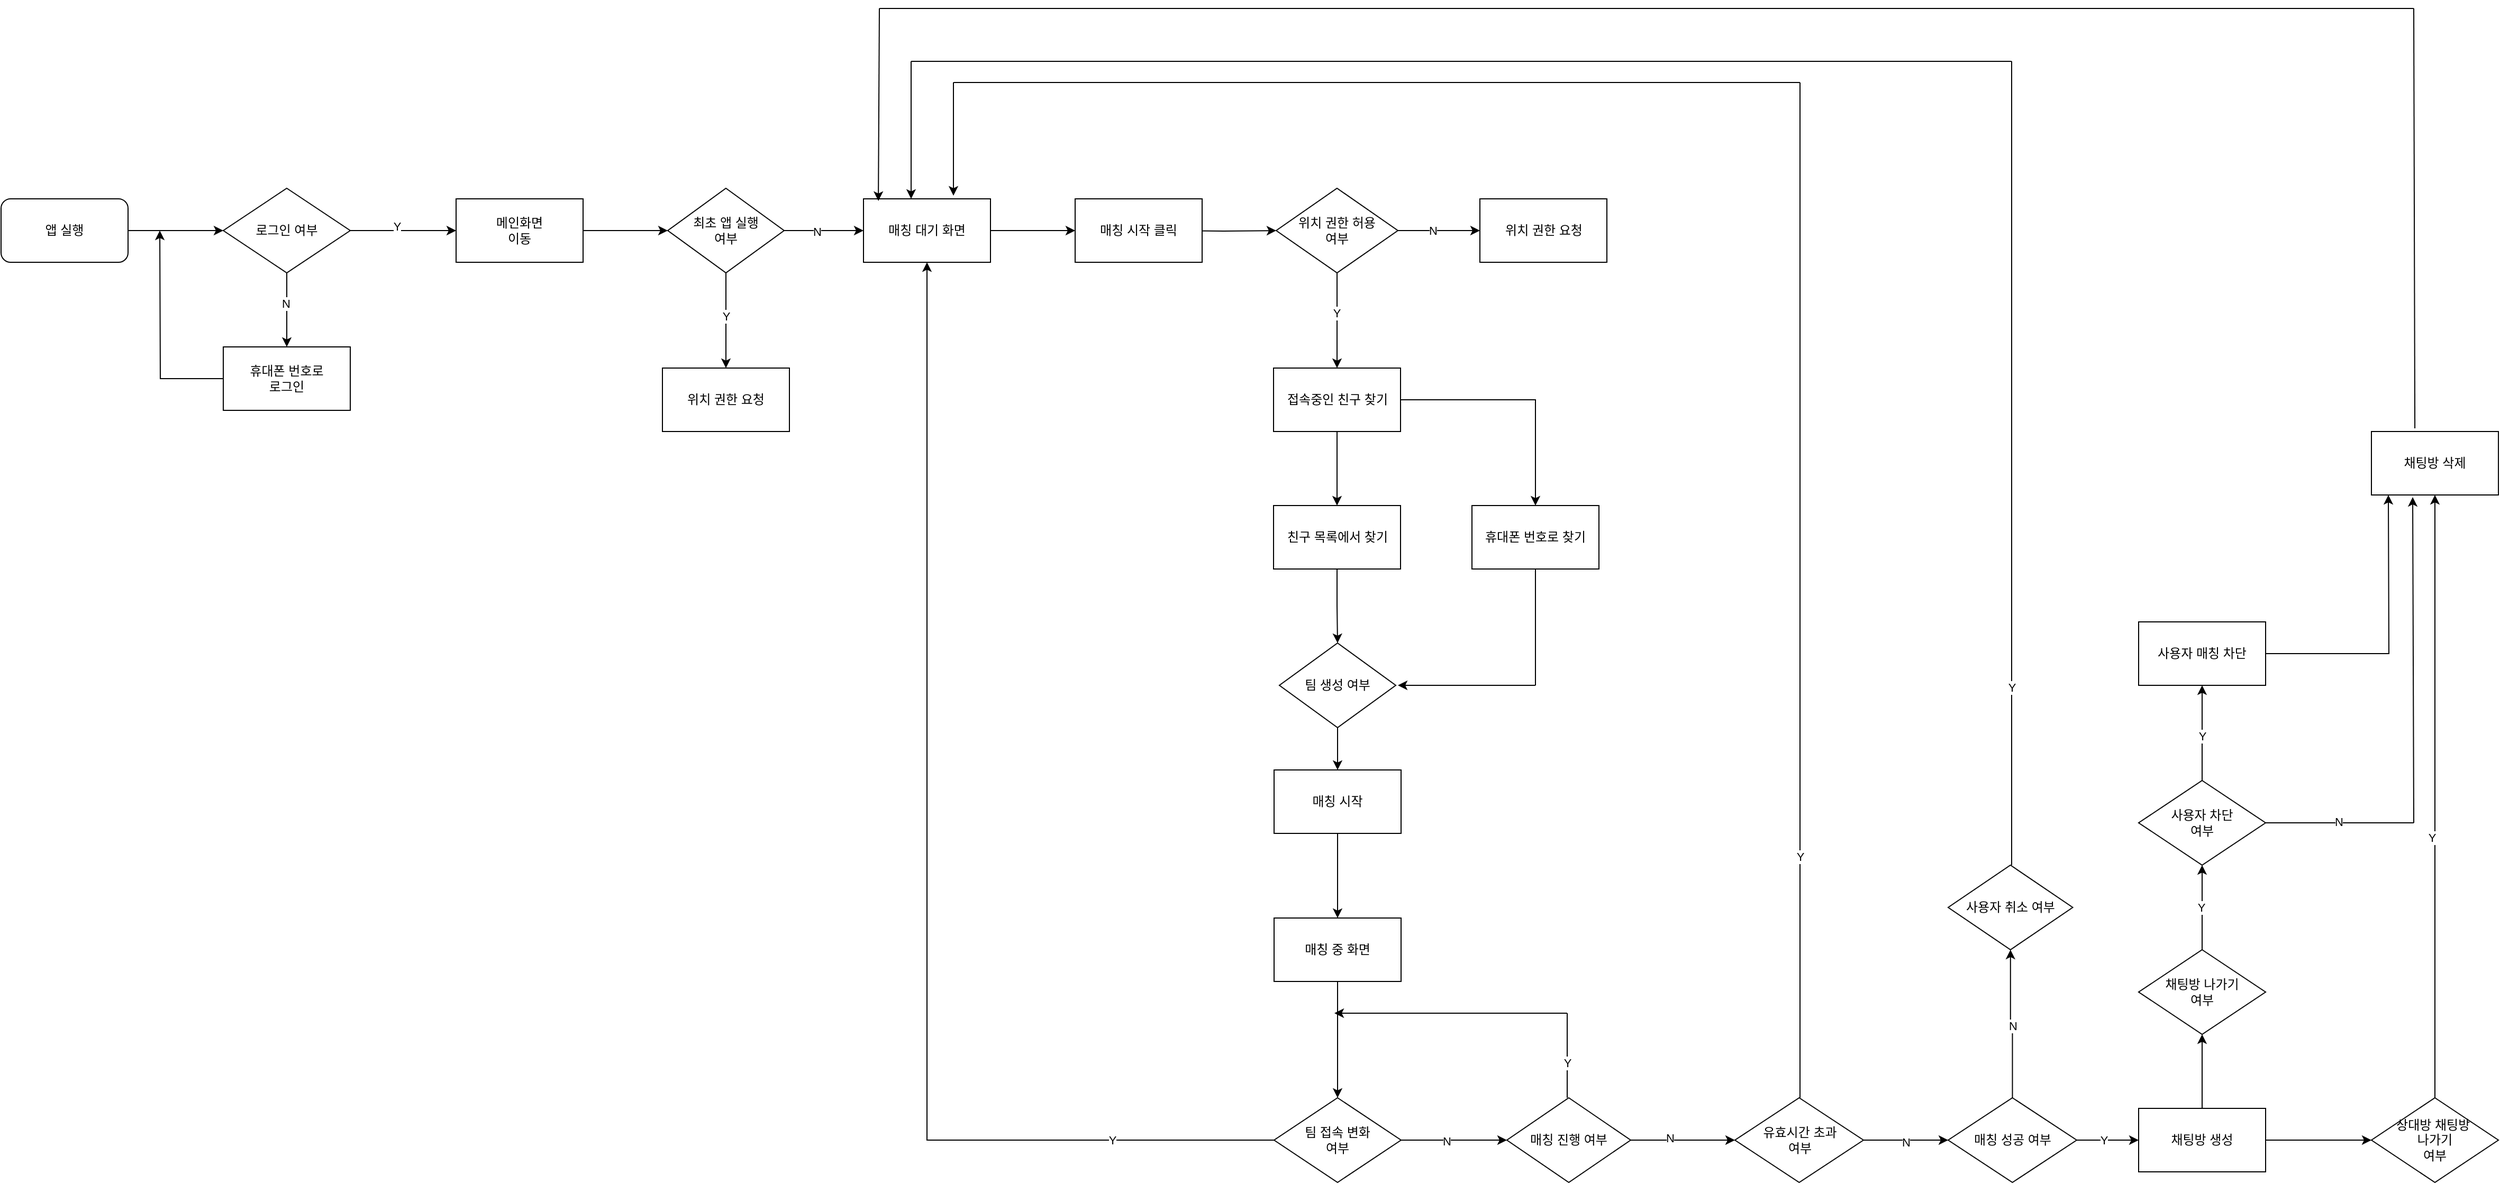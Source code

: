 <mxfile version="22.1.3" type="github">
  <diagram name="페이지-1" id="e5oMKRUOVlU3u5aCqrZI">
    <mxGraphModel dx="1194" dy="1875" grid="1" gridSize="10" guides="1" tooltips="1" connect="1" arrows="1" fold="1" page="1" pageScale="1" pageWidth="827" pageHeight="1169" math="0" shadow="0">
      <root>
        <mxCell id="0" />
        <mxCell id="1" parent="0" />
        <mxCell id="I8BUf6Ba05-fsz5HOskR-6" style="edgeStyle=orthogonalEdgeStyle;rounded=0;orthogonalLoop=1;jettySize=auto;html=1;entryX=0;entryY=0.5;entryDx=0;entryDy=0;" parent="1" source="I8BUf6Ba05-fsz5HOskR-1" target="I8BUf6Ba05-fsz5HOskR-2" edge="1">
          <mxGeometry relative="1" as="geometry" />
        </mxCell>
        <mxCell id="I8BUf6Ba05-fsz5HOskR-1" value="앱 실행" style="rounded=1;whiteSpace=wrap;html=1;" parent="1" vertex="1">
          <mxGeometry x="100" y="150" width="120" height="60" as="geometry" />
        </mxCell>
        <mxCell id="I8BUf6Ba05-fsz5HOskR-2" value="로그인 여부" style="rhombus;whiteSpace=wrap;html=1;" parent="1" vertex="1">
          <mxGeometry x="310" y="140" width="120" height="80" as="geometry" />
        </mxCell>
        <mxCell id="I8BUf6Ba05-fsz5HOskR-3" value="" style="endArrow=classic;html=1;rounded=0;" parent="1" edge="1">
          <mxGeometry width="50" height="50" relative="1" as="geometry">
            <mxPoint x="370" y="220" as="sourcePoint" />
            <mxPoint x="370" y="290" as="targetPoint" />
          </mxGeometry>
        </mxCell>
        <mxCell id="I8BUf6Ba05-fsz5HOskR-9" value="N" style="edgeLabel;html=1;align=center;verticalAlign=middle;resizable=0;points=[];" parent="I8BUf6Ba05-fsz5HOskR-3" vertex="1" connectable="0">
          <mxGeometry x="-0.171" y="-3" relative="1" as="geometry">
            <mxPoint x="2" as="offset" />
          </mxGeometry>
        </mxCell>
        <mxCell id="I8BUf6Ba05-fsz5HOskR-4" value="" style="endArrow=classic;html=1;rounded=0;" parent="1" edge="1">
          <mxGeometry width="50" height="50" relative="1" as="geometry">
            <mxPoint x="430" y="180" as="sourcePoint" />
            <mxPoint x="530" y="180" as="targetPoint" />
          </mxGeometry>
        </mxCell>
        <mxCell id="I8BUf6Ba05-fsz5HOskR-8" value="Y" style="edgeLabel;html=1;align=center;verticalAlign=middle;resizable=0;points=[];" parent="I8BUf6Ba05-fsz5HOskR-4" vertex="1" connectable="0">
          <mxGeometry x="-0.12" y="4" relative="1" as="geometry">
            <mxPoint as="offset" />
          </mxGeometry>
        </mxCell>
        <mxCell id="XiqiXXjmQKmeYjPqb1oR-11" style="edgeStyle=orthogonalEdgeStyle;rounded=0;orthogonalLoop=1;jettySize=auto;html=1;" parent="1" source="I8BUf6Ba05-fsz5HOskR-7" edge="1">
          <mxGeometry relative="1" as="geometry">
            <mxPoint x="250" y="180" as="targetPoint" />
          </mxGeometry>
        </mxCell>
        <mxCell id="I8BUf6Ba05-fsz5HOskR-7" value="휴대폰 번호로&lt;br&gt;로그인" style="rounded=0;whiteSpace=wrap;html=1;" parent="1" vertex="1">
          <mxGeometry x="310" y="290" width="120" height="60" as="geometry" />
        </mxCell>
        <mxCell id="XiqiXXjmQKmeYjPqb1oR-6" style="edgeStyle=orthogonalEdgeStyle;rounded=0;orthogonalLoop=1;jettySize=auto;html=1;entryX=0;entryY=0.5;entryDx=0;entryDy=0;" parent="1" source="I8BUf6Ba05-fsz5HOskR-10" edge="1">
          <mxGeometry relative="1" as="geometry">
            <mxPoint x="730" y="180" as="targetPoint" />
          </mxGeometry>
        </mxCell>
        <mxCell id="I8BUf6Ba05-fsz5HOskR-10" value="메인화면&lt;br&gt;이동" style="rounded=0;whiteSpace=wrap;html=1;" parent="1" vertex="1">
          <mxGeometry x="530" y="150" width="120" height="60" as="geometry" />
        </mxCell>
        <mxCell id="XiqiXXjmQKmeYjPqb1oR-18" value="" style="edgeStyle=orthogonalEdgeStyle;rounded=0;orthogonalLoop=1;jettySize=auto;html=1;" parent="1" source="XiqiXXjmQKmeYjPqb1oR-16" target="XiqiXXjmQKmeYjPqb1oR-17" edge="1">
          <mxGeometry relative="1" as="geometry" />
        </mxCell>
        <mxCell id="XiqiXXjmQKmeYjPqb1oR-19" value="Y" style="edgeLabel;html=1;align=center;verticalAlign=middle;resizable=0;points=[];" parent="XiqiXXjmQKmeYjPqb1oR-18" vertex="1" connectable="0">
          <mxGeometry x="-0.089" relative="1" as="geometry">
            <mxPoint as="offset" />
          </mxGeometry>
        </mxCell>
        <mxCell id="XiqiXXjmQKmeYjPqb1oR-21" value="" style="edgeStyle=orthogonalEdgeStyle;rounded=0;orthogonalLoop=1;jettySize=auto;html=1;" parent="1" source="XiqiXXjmQKmeYjPqb1oR-16" target="XiqiXXjmQKmeYjPqb1oR-20" edge="1">
          <mxGeometry relative="1" as="geometry" />
        </mxCell>
        <mxCell id="XiqiXXjmQKmeYjPqb1oR-22" value="N" style="edgeLabel;html=1;align=center;verticalAlign=middle;resizable=0;points=[];" parent="XiqiXXjmQKmeYjPqb1oR-21" vertex="1" connectable="0">
          <mxGeometry x="-0.173" y="-1" relative="1" as="geometry">
            <mxPoint as="offset" />
          </mxGeometry>
        </mxCell>
        <mxCell id="XiqiXXjmQKmeYjPqb1oR-16" value="최초 앱 실행&lt;br&gt;여부" style="rhombus;whiteSpace=wrap;html=1;" parent="1" vertex="1">
          <mxGeometry x="730" y="140" width="110" height="80" as="geometry" />
        </mxCell>
        <mxCell id="XiqiXXjmQKmeYjPqb1oR-17" value="위치 권한 요청" style="whiteSpace=wrap;html=1;" parent="1" vertex="1">
          <mxGeometry x="725" y="310" width="120" height="60" as="geometry" />
        </mxCell>
        <mxCell id="XiqiXXjmQKmeYjPqb1oR-24" value="" style="edgeStyle=orthogonalEdgeStyle;rounded=0;orthogonalLoop=1;jettySize=auto;html=1;" parent="1" target="XiqiXXjmQKmeYjPqb1oR-23" edge="1">
          <mxGeometry relative="1" as="geometry">
            <mxPoint x="1205" y="180" as="sourcePoint" />
          </mxGeometry>
        </mxCell>
        <mxCell id="XiqiXXjmQKmeYjPqb1oR-72" value="" style="edgeStyle=orthogonalEdgeStyle;rounded=0;orthogonalLoop=1;jettySize=auto;html=1;" parent="1" source="XiqiXXjmQKmeYjPqb1oR-20" target="XiqiXXjmQKmeYjPqb1oR-71" edge="1">
          <mxGeometry relative="1" as="geometry" />
        </mxCell>
        <mxCell id="XiqiXXjmQKmeYjPqb1oR-20" value="매칭 대기 화면" style="whiteSpace=wrap;html=1;" parent="1" vertex="1">
          <mxGeometry x="915" y="150" width="120" height="60" as="geometry" />
        </mxCell>
        <mxCell id="XiqiXXjmQKmeYjPqb1oR-26" value="" style="edgeStyle=orthogonalEdgeStyle;rounded=0;orthogonalLoop=1;jettySize=auto;html=1;" parent="1" source="XiqiXXjmQKmeYjPqb1oR-23" target="XiqiXXjmQKmeYjPqb1oR-25" edge="1">
          <mxGeometry relative="1" as="geometry" />
        </mxCell>
        <mxCell id="XiqiXXjmQKmeYjPqb1oR-30" value="N" style="edgeLabel;html=1;align=center;verticalAlign=middle;resizable=0;points=[];" parent="XiqiXXjmQKmeYjPqb1oR-26" vertex="1" connectable="0">
          <mxGeometry x="-0.148" relative="1" as="geometry">
            <mxPoint as="offset" />
          </mxGeometry>
        </mxCell>
        <mxCell id="XiqiXXjmQKmeYjPqb1oR-33" value="" style="edgeStyle=orthogonalEdgeStyle;rounded=0;orthogonalLoop=1;jettySize=auto;html=1;" parent="1" source="XiqiXXjmQKmeYjPqb1oR-23" target="XiqiXXjmQKmeYjPqb1oR-32" edge="1">
          <mxGeometry relative="1" as="geometry" />
        </mxCell>
        <mxCell id="XiqiXXjmQKmeYjPqb1oR-34" value="Y" style="edgeLabel;html=1;align=center;verticalAlign=middle;resizable=0;points=[];" parent="XiqiXXjmQKmeYjPqb1oR-33" vertex="1" connectable="0">
          <mxGeometry x="-0.156" y="-3" relative="1" as="geometry">
            <mxPoint x="2" as="offset" />
          </mxGeometry>
        </mxCell>
        <mxCell id="XiqiXXjmQKmeYjPqb1oR-23" value="위치 권한 허용&lt;br&gt;여부" style="rhombus;whiteSpace=wrap;html=1;" parent="1" vertex="1">
          <mxGeometry x="1305" y="140" width="115" height="80" as="geometry" />
        </mxCell>
        <mxCell id="XiqiXXjmQKmeYjPqb1oR-25" value="위치 권한 요청" style="whiteSpace=wrap;html=1;" parent="1" vertex="1">
          <mxGeometry x="1497.5" y="150" width="120" height="60" as="geometry" />
        </mxCell>
        <mxCell id="XiqiXXjmQKmeYjPqb1oR-42" style="edgeStyle=orthogonalEdgeStyle;rounded=0;orthogonalLoop=1;jettySize=auto;html=1;entryX=0.5;entryY=0;entryDx=0;entryDy=0;" parent="1" source="XiqiXXjmQKmeYjPqb1oR-32" target="XiqiXXjmQKmeYjPqb1oR-38" edge="1">
          <mxGeometry relative="1" as="geometry" />
        </mxCell>
        <mxCell id="XiqiXXjmQKmeYjPqb1oR-43" style="edgeStyle=orthogonalEdgeStyle;rounded=0;orthogonalLoop=1;jettySize=auto;html=1;entryX=0.5;entryY=0;entryDx=0;entryDy=0;" parent="1" source="XiqiXXjmQKmeYjPqb1oR-32" target="XiqiXXjmQKmeYjPqb1oR-40" edge="1">
          <mxGeometry relative="1" as="geometry" />
        </mxCell>
        <mxCell id="XiqiXXjmQKmeYjPqb1oR-32" value="접속중인 친구 찾기" style="whiteSpace=wrap;html=1;" parent="1" vertex="1">
          <mxGeometry x="1302.5" y="310" width="120" height="60" as="geometry" />
        </mxCell>
        <mxCell id="XiqiXXjmQKmeYjPqb1oR-51" style="edgeStyle=orthogonalEdgeStyle;rounded=0;orthogonalLoop=1;jettySize=auto;html=1;entryX=0.5;entryY=0;entryDx=0;entryDy=0;" parent="1" source="XiqiXXjmQKmeYjPqb1oR-38" target="XiqiXXjmQKmeYjPqb1oR-44" edge="1">
          <mxGeometry relative="1" as="geometry" />
        </mxCell>
        <mxCell id="XiqiXXjmQKmeYjPqb1oR-38" value="친구 목록에서 찾기" style="rounded=0;whiteSpace=wrap;html=1;" parent="1" vertex="1">
          <mxGeometry x="1302.5" y="440" width="120" height="60" as="geometry" />
        </mxCell>
        <mxCell id="XiqiXXjmQKmeYjPqb1oR-40" value="휴대폰 번호로 찾기" style="rounded=0;whiteSpace=wrap;html=1;" parent="1" vertex="1">
          <mxGeometry x="1490" y="440" width="120" height="60" as="geometry" />
        </mxCell>
        <mxCell id="XiqiXXjmQKmeYjPqb1oR-60" style="edgeStyle=orthogonalEdgeStyle;rounded=0;orthogonalLoop=1;jettySize=auto;html=1;entryX=0.5;entryY=0;entryDx=0;entryDy=0;" parent="1" source="XiqiXXjmQKmeYjPqb1oR-44" edge="1">
          <mxGeometry relative="1" as="geometry">
            <mxPoint x="1363" y="690" as="targetPoint" />
          </mxGeometry>
        </mxCell>
        <mxCell id="XiqiXXjmQKmeYjPqb1oR-44" value="팀 생성 여부" style="rhombus;whiteSpace=wrap;html=1;" parent="1" vertex="1">
          <mxGeometry x="1308" y="570" width="110" height="80" as="geometry" />
        </mxCell>
        <mxCell id="XiqiXXjmQKmeYjPqb1oR-53" value="" style="endArrow=none;html=1;rounded=0;" parent="1" edge="1">
          <mxGeometry width="50" height="50" relative="1" as="geometry">
            <mxPoint x="1550" y="610" as="sourcePoint" />
            <mxPoint x="1550" y="500" as="targetPoint" />
          </mxGeometry>
        </mxCell>
        <mxCell id="XiqiXXjmQKmeYjPqb1oR-54" value="" style="endArrow=classic;html=1;rounded=0;" parent="1" edge="1">
          <mxGeometry width="50" height="50" relative="1" as="geometry">
            <mxPoint x="1550" y="610" as="sourcePoint" />
            <mxPoint x="1420" y="610" as="targetPoint" />
          </mxGeometry>
        </mxCell>
        <mxCell id="XiqiXXjmQKmeYjPqb1oR-79" value="" style="edgeStyle=orthogonalEdgeStyle;rounded=0;orthogonalLoop=1;jettySize=auto;html=1;" parent="1" source="XiqiXXjmQKmeYjPqb1oR-56" target="XiqiXXjmQKmeYjPqb1oR-78" edge="1">
          <mxGeometry relative="1" as="geometry" />
        </mxCell>
        <mxCell id="XiqiXXjmQKmeYjPqb1oR-56" value="매칭 시작" style="whiteSpace=wrap;html=1;" parent="1" vertex="1">
          <mxGeometry x="1303" y="690" width="120" height="60" as="geometry" />
        </mxCell>
        <mxCell id="XiqiXXjmQKmeYjPqb1oR-74" style="edgeStyle=orthogonalEdgeStyle;rounded=0;orthogonalLoop=1;jettySize=auto;html=1;entryX=0.5;entryY=1;entryDx=0;entryDy=0;" parent="1" source="XiqiXXjmQKmeYjPqb1oR-65" target="XiqiXXjmQKmeYjPqb1oR-20" edge="1">
          <mxGeometry relative="1" as="geometry" />
        </mxCell>
        <mxCell id="XiqiXXjmQKmeYjPqb1oR-75" value="Y" style="edgeLabel;html=1;align=center;verticalAlign=middle;resizable=0;points=[];" parent="XiqiXXjmQKmeYjPqb1oR-74" vertex="1" connectable="0">
          <mxGeometry x="-0.736" y="2" relative="1" as="geometry">
            <mxPoint y="-2" as="offset" />
          </mxGeometry>
        </mxCell>
        <mxCell id="XiqiXXjmQKmeYjPqb1oR-83" value="" style="edgeStyle=orthogonalEdgeStyle;rounded=0;orthogonalLoop=1;jettySize=auto;html=1;" parent="1" source="XiqiXXjmQKmeYjPqb1oR-65" target="XiqiXXjmQKmeYjPqb1oR-82" edge="1">
          <mxGeometry relative="1" as="geometry" />
        </mxCell>
        <mxCell id="XiqiXXjmQKmeYjPqb1oR-84" value="N" style="edgeLabel;html=1;align=center;verticalAlign=middle;resizable=0;points=[];" parent="XiqiXXjmQKmeYjPqb1oR-83" vertex="1" connectable="0">
          <mxGeometry x="-0.14" y="-1" relative="1" as="geometry">
            <mxPoint as="offset" />
          </mxGeometry>
        </mxCell>
        <mxCell id="XiqiXXjmQKmeYjPqb1oR-65" value="팀 접속 변화&lt;br&gt;여부" style="rhombus;whiteSpace=wrap;html=1;" parent="1" vertex="1">
          <mxGeometry x="1303" y="1000" width="120" height="80" as="geometry" />
        </mxCell>
        <mxCell id="XiqiXXjmQKmeYjPqb1oR-71" value="매칭 시작 클릭" style="whiteSpace=wrap;html=1;" parent="1" vertex="1">
          <mxGeometry x="1115" y="150" width="120" height="60" as="geometry" />
        </mxCell>
        <mxCell id="XiqiXXjmQKmeYjPqb1oR-80" style="edgeStyle=orthogonalEdgeStyle;rounded=0;orthogonalLoop=1;jettySize=auto;html=1;" parent="1" source="XiqiXXjmQKmeYjPqb1oR-78" target="XiqiXXjmQKmeYjPqb1oR-65" edge="1">
          <mxGeometry relative="1" as="geometry" />
        </mxCell>
        <mxCell id="XiqiXXjmQKmeYjPqb1oR-78" value="매칭 중 화면" style="whiteSpace=wrap;html=1;" parent="1" vertex="1">
          <mxGeometry x="1303" y="830" width="120" height="60" as="geometry" />
        </mxCell>
        <mxCell id="XiqiXXjmQKmeYjPqb1oR-93" value="" style="edgeStyle=orthogonalEdgeStyle;rounded=0;orthogonalLoop=1;jettySize=auto;html=1;" parent="1" source="XiqiXXjmQKmeYjPqb1oR-82" target="XiqiXXjmQKmeYjPqb1oR-92" edge="1">
          <mxGeometry relative="1" as="geometry" />
        </mxCell>
        <mxCell id="XiqiXXjmQKmeYjPqb1oR-111" value="N" style="edgeLabel;html=1;align=center;verticalAlign=middle;resizable=0;points=[];" parent="XiqiXXjmQKmeYjPqb1oR-93" vertex="1" connectable="0">
          <mxGeometry x="-0.228" y="2" relative="1" as="geometry">
            <mxPoint x="-1" as="offset" />
          </mxGeometry>
        </mxCell>
        <mxCell id="XiqiXXjmQKmeYjPqb1oR-82" value="매칭 진행 여부" style="rhombus;whiteSpace=wrap;html=1;" parent="1" vertex="1">
          <mxGeometry x="1523" y="1000" width="117" height="80" as="geometry" />
        </mxCell>
        <mxCell id="XiqiXXjmQKmeYjPqb1oR-86" value="" style="endArrow=none;html=1;rounded=0;" parent="1" edge="1">
          <mxGeometry width="50" height="50" relative="1" as="geometry">
            <mxPoint x="1580" y="1000" as="sourcePoint" />
            <mxPoint x="1580" y="920" as="targetPoint" />
          </mxGeometry>
        </mxCell>
        <mxCell id="XiqiXXjmQKmeYjPqb1oR-88" value="Y" style="edgeLabel;html=1;align=center;verticalAlign=middle;resizable=0;points=[];" parent="XiqiXXjmQKmeYjPqb1oR-86" vertex="1" connectable="0">
          <mxGeometry x="-0.175" relative="1" as="geometry">
            <mxPoint as="offset" />
          </mxGeometry>
        </mxCell>
        <mxCell id="XiqiXXjmQKmeYjPqb1oR-87" value="" style="endArrow=classic;html=1;rounded=0;" parent="1" edge="1">
          <mxGeometry width="50" height="50" relative="1" as="geometry">
            <mxPoint x="1580" y="920" as="sourcePoint" />
            <mxPoint x="1360" y="920" as="targetPoint" />
          </mxGeometry>
        </mxCell>
        <mxCell id="XiqiXXjmQKmeYjPqb1oR-102" value="" style="edgeStyle=orthogonalEdgeStyle;rounded=0;orthogonalLoop=1;jettySize=auto;html=1;" parent="1" source="XiqiXXjmQKmeYjPqb1oR-92" target="XiqiXXjmQKmeYjPqb1oR-101" edge="1">
          <mxGeometry relative="1" as="geometry" />
        </mxCell>
        <mxCell id="XiqiXXjmQKmeYjPqb1oR-112" value="N" style="edgeLabel;html=1;align=center;verticalAlign=middle;resizable=0;points=[];" parent="XiqiXXjmQKmeYjPqb1oR-102" vertex="1" connectable="0">
          <mxGeometry x="0.017" y="-2" relative="1" as="geometry">
            <mxPoint x="-1" as="offset" />
          </mxGeometry>
        </mxCell>
        <mxCell id="XiqiXXjmQKmeYjPqb1oR-92" value="유효시간 초과&lt;br&gt;여부" style="rhombus;whiteSpace=wrap;html=1;" parent="1" vertex="1">
          <mxGeometry x="1738.5" y="1000" width="121.5" height="80" as="geometry" />
        </mxCell>
        <mxCell id="XiqiXXjmQKmeYjPqb1oR-94" value="" style="endArrow=none;html=1;rounded=0;" parent="1" edge="1">
          <mxGeometry width="50" height="50" relative="1" as="geometry">
            <mxPoint x="1800" y="1000" as="sourcePoint" />
            <mxPoint x="1800" y="40" as="targetPoint" />
          </mxGeometry>
        </mxCell>
        <mxCell id="XiqiXXjmQKmeYjPqb1oR-98" value="Y" style="edgeLabel;html=1;align=center;verticalAlign=middle;resizable=0;points=[];" parent="XiqiXXjmQKmeYjPqb1oR-94" vertex="1" connectable="0">
          <mxGeometry x="-0.525" y="-2" relative="1" as="geometry">
            <mxPoint x="-2" as="offset" />
          </mxGeometry>
        </mxCell>
        <mxCell id="XiqiXXjmQKmeYjPqb1oR-96" value="" style="endArrow=none;html=1;rounded=0;" parent="1" edge="1">
          <mxGeometry width="50" height="50" relative="1" as="geometry">
            <mxPoint x="1800" y="40" as="sourcePoint" />
            <mxPoint x="1000" y="40" as="targetPoint" />
          </mxGeometry>
        </mxCell>
        <mxCell id="XiqiXXjmQKmeYjPqb1oR-97" value="" style="endArrow=classic;html=1;rounded=0;entryX=0.375;entryY=-0.05;entryDx=0;entryDy=0;entryPerimeter=0;" parent="1" edge="1">
          <mxGeometry width="50" height="50" relative="1" as="geometry">
            <mxPoint x="1000" y="40" as="sourcePoint" />
            <mxPoint x="1000" y="147" as="targetPoint" />
          </mxGeometry>
        </mxCell>
        <mxCell id="XiqiXXjmQKmeYjPqb1oR-104" value="" style="edgeStyle=orthogonalEdgeStyle;rounded=0;orthogonalLoop=1;jettySize=auto;html=1;" parent="1" source="XiqiXXjmQKmeYjPqb1oR-101" target="XiqiXXjmQKmeYjPqb1oR-103" edge="1">
          <mxGeometry relative="1" as="geometry" />
        </mxCell>
        <mxCell id="XiqiXXjmQKmeYjPqb1oR-113" value="Y" style="edgeLabel;html=1;align=center;verticalAlign=middle;resizable=0;points=[];" parent="XiqiXXjmQKmeYjPqb1oR-104" vertex="1" connectable="0">
          <mxGeometry x="-0.148" relative="1" as="geometry">
            <mxPoint as="offset" />
          </mxGeometry>
        </mxCell>
        <mxCell id="XiqiXXjmQKmeYjPqb1oR-106" value="" style="edgeStyle=orthogonalEdgeStyle;rounded=0;orthogonalLoop=1;jettySize=auto;html=1;" parent="1" source="XiqiXXjmQKmeYjPqb1oR-101" target="XiqiXXjmQKmeYjPqb1oR-105" edge="1">
          <mxGeometry relative="1" as="geometry" />
        </mxCell>
        <mxCell id="XiqiXXjmQKmeYjPqb1oR-114" value="N" style="edgeLabel;html=1;align=center;verticalAlign=middle;resizable=0;points=[];" parent="XiqiXXjmQKmeYjPqb1oR-106" vertex="1" connectable="0">
          <mxGeometry x="-0.011" y="2" relative="1" as="geometry">
            <mxPoint as="offset" />
          </mxGeometry>
        </mxCell>
        <mxCell id="XiqiXXjmQKmeYjPqb1oR-101" value="매칭 성공 여부" style="rhombus;whiteSpace=wrap;html=1;" parent="1" vertex="1">
          <mxGeometry x="1940" y="1000" width="121.5" height="80" as="geometry" />
        </mxCell>
        <mxCell id="VcQ_EY6qleMxBeyRd2sv-7" value="" style="edgeStyle=orthogonalEdgeStyle;rounded=0;orthogonalLoop=1;jettySize=auto;html=1;" parent="1" source="XiqiXXjmQKmeYjPqb1oR-103" target="VcQ_EY6qleMxBeyRd2sv-6" edge="1">
          <mxGeometry relative="1" as="geometry" />
        </mxCell>
        <mxCell id="VcQ_EY6qleMxBeyRd2sv-23" value="" style="edgeStyle=orthogonalEdgeStyle;rounded=0;orthogonalLoop=1;jettySize=auto;html=1;" parent="1" source="XiqiXXjmQKmeYjPqb1oR-103" target="VcQ_EY6qleMxBeyRd2sv-22" edge="1">
          <mxGeometry relative="1" as="geometry" />
        </mxCell>
        <mxCell id="XiqiXXjmQKmeYjPqb1oR-103" value="채팅방 생성" style="whiteSpace=wrap;html=1;" parent="1" vertex="1">
          <mxGeometry x="2120" y="1010" width="120" height="60" as="geometry" />
        </mxCell>
        <mxCell id="XiqiXXjmQKmeYjPqb1oR-105" value="사용자 취소 여부" style="rhombus;whiteSpace=wrap;html=1;" parent="1" vertex="1">
          <mxGeometry x="1940" y="780" width="117.75" height="80" as="geometry" />
        </mxCell>
        <mxCell id="XiqiXXjmQKmeYjPqb1oR-108" value="" style="endArrow=none;html=1;rounded=0;" parent="1" edge="1">
          <mxGeometry width="50" height="50" relative="1" as="geometry">
            <mxPoint x="2000" y="780" as="sourcePoint" />
            <mxPoint x="2000" y="20" as="targetPoint" />
          </mxGeometry>
        </mxCell>
        <mxCell id="XiqiXXjmQKmeYjPqb1oR-115" value="Y" style="edgeLabel;html=1;align=center;verticalAlign=middle;resizable=0;points=[];" parent="XiqiXXjmQKmeYjPqb1oR-108" vertex="1" connectable="0">
          <mxGeometry x="-0.557" y="-2" relative="1" as="geometry">
            <mxPoint x="-2" as="offset" />
          </mxGeometry>
        </mxCell>
        <mxCell id="XiqiXXjmQKmeYjPqb1oR-109" value="" style="endArrow=none;html=1;rounded=0;" parent="1" edge="1">
          <mxGeometry width="50" height="50" relative="1" as="geometry">
            <mxPoint x="960" y="20" as="sourcePoint" />
            <mxPoint x="2000" y="20" as="targetPoint" />
          </mxGeometry>
        </mxCell>
        <mxCell id="XiqiXXjmQKmeYjPqb1oR-110" value="" style="endArrow=classic;html=1;rounded=0;" parent="1" edge="1">
          <mxGeometry width="50" height="50" relative="1" as="geometry">
            <mxPoint x="960" y="20" as="sourcePoint" />
            <mxPoint x="960" y="150" as="targetPoint" />
          </mxGeometry>
        </mxCell>
        <mxCell id="VcQ_EY6qleMxBeyRd2sv-11" value="" style="edgeStyle=orthogonalEdgeStyle;rounded=0;orthogonalLoop=1;jettySize=auto;html=1;" parent="1" source="VcQ_EY6qleMxBeyRd2sv-6" target="VcQ_EY6qleMxBeyRd2sv-10" edge="1">
          <mxGeometry relative="1" as="geometry" />
        </mxCell>
        <mxCell id="VcQ_EY6qleMxBeyRd2sv-14" value="Y" style="edgeLabel;html=1;align=center;verticalAlign=middle;resizable=0;points=[];" parent="VcQ_EY6qleMxBeyRd2sv-11" vertex="1" connectable="0">
          <mxGeometry x="0.05" y="-1" relative="1" as="geometry">
            <mxPoint x="-2" y="2" as="offset" />
          </mxGeometry>
        </mxCell>
        <mxCell id="VcQ_EY6qleMxBeyRd2sv-6" value="채팅방 나가기&lt;br&gt;여부" style="rhombus;whiteSpace=wrap;html=1;" parent="1" vertex="1">
          <mxGeometry x="2120" y="860" width="120" height="80" as="geometry" />
        </mxCell>
        <mxCell id="VcQ_EY6qleMxBeyRd2sv-13" value="" style="edgeStyle=orthogonalEdgeStyle;rounded=0;orthogonalLoop=1;jettySize=auto;html=1;" parent="1" source="VcQ_EY6qleMxBeyRd2sv-10" target="VcQ_EY6qleMxBeyRd2sv-12" edge="1">
          <mxGeometry relative="1" as="geometry" />
        </mxCell>
        <mxCell id="VcQ_EY6qleMxBeyRd2sv-15" value="Y" style="edgeLabel;html=1;align=center;verticalAlign=middle;resizable=0;points=[];" parent="VcQ_EY6qleMxBeyRd2sv-13" vertex="1" connectable="0">
          <mxGeometry x="-0.067" y="1" relative="1" as="geometry">
            <mxPoint x="1" as="offset" />
          </mxGeometry>
        </mxCell>
        <mxCell id="VcQ_EY6qleMxBeyRd2sv-10" value="사용자 차단&lt;br&gt;여부" style="rhombus;whiteSpace=wrap;html=1;" parent="1" vertex="1">
          <mxGeometry x="2120" y="700" width="120" height="80" as="geometry" />
        </mxCell>
        <mxCell id="VcQ_EY6qleMxBeyRd2sv-12" value="사용자 매칭 차단" style="whiteSpace=wrap;html=1;" parent="1" vertex="1">
          <mxGeometry x="2120" y="550" width="120" height="60" as="geometry" />
        </mxCell>
        <mxCell id="VcQ_EY6qleMxBeyRd2sv-16" value="" style="endArrow=none;html=1;rounded=0;" parent="1" edge="1">
          <mxGeometry width="50" height="50" relative="1" as="geometry">
            <mxPoint x="2240" y="740" as="sourcePoint" />
            <mxPoint x="2380" y="740" as="targetPoint" />
          </mxGeometry>
        </mxCell>
        <mxCell id="VcQ_EY6qleMxBeyRd2sv-20" value="N" style="edgeLabel;html=1;align=center;verticalAlign=middle;resizable=0;points=[];" parent="VcQ_EY6qleMxBeyRd2sv-16" vertex="1" connectable="0">
          <mxGeometry x="-0.022" y="3" relative="1" as="geometry">
            <mxPoint y="2" as="offset" />
          </mxGeometry>
        </mxCell>
        <mxCell id="VcQ_EY6qleMxBeyRd2sv-18" value="" style="endArrow=none;html=1;rounded=0;" parent="1" edge="1">
          <mxGeometry width="50" height="50" relative="1" as="geometry">
            <mxPoint x="930" y="-30" as="sourcePoint" />
            <mxPoint x="2380" y="-30" as="targetPoint" />
          </mxGeometry>
        </mxCell>
        <mxCell id="VcQ_EY6qleMxBeyRd2sv-19" value="" style="endArrow=classic;html=1;rounded=0;entryX=0.117;entryY=0.033;entryDx=0;entryDy=0;entryPerimeter=0;" parent="1" target="XiqiXXjmQKmeYjPqb1oR-20" edge="1">
          <mxGeometry width="50" height="50" relative="1" as="geometry">
            <mxPoint x="930" y="-30" as="sourcePoint" />
            <mxPoint x="980" y="-80" as="targetPoint" />
          </mxGeometry>
        </mxCell>
        <mxCell id="VcQ_EY6qleMxBeyRd2sv-25" value="" style="edgeStyle=orthogonalEdgeStyle;rounded=0;orthogonalLoop=1;jettySize=auto;html=1;" parent="1" source="VcQ_EY6qleMxBeyRd2sv-22" target="VcQ_EY6qleMxBeyRd2sv-24" edge="1">
          <mxGeometry relative="1" as="geometry" />
        </mxCell>
        <mxCell id="VcQ_EY6qleMxBeyRd2sv-26" value="Y" style="edgeLabel;html=1;align=center;verticalAlign=middle;resizable=0;points=[];" parent="VcQ_EY6qleMxBeyRd2sv-25" vertex="1" connectable="0">
          <mxGeometry x="-0.125" y="3" relative="1" as="geometry">
            <mxPoint y="3" as="offset" />
          </mxGeometry>
        </mxCell>
        <mxCell id="VcQ_EY6qleMxBeyRd2sv-22" value="상대방 채팅방&amp;nbsp;&lt;br&gt;나가기&lt;br&gt;여부" style="rhombus;whiteSpace=wrap;html=1;" parent="1" vertex="1">
          <mxGeometry x="2340" y="1000" width="120" height="80" as="geometry" />
        </mxCell>
        <mxCell id="VcQ_EY6qleMxBeyRd2sv-24" value="채팅방 삭제" style="whiteSpace=wrap;html=1;" parent="1" vertex="1">
          <mxGeometry x="2340" y="370" width="120" height="60" as="geometry" />
        </mxCell>
        <mxCell id="VcQ_EY6qleMxBeyRd2sv-27" value="" style="endArrow=classic;html=1;rounded=0;entryX=0.325;entryY=1.033;entryDx=0;entryDy=0;entryPerimeter=0;" parent="1" target="VcQ_EY6qleMxBeyRd2sv-24" edge="1">
          <mxGeometry width="50" height="50" relative="1" as="geometry">
            <mxPoint x="2380" y="740" as="sourcePoint" />
            <mxPoint x="2430" y="690" as="targetPoint" />
          </mxGeometry>
        </mxCell>
        <mxCell id="VcQ_EY6qleMxBeyRd2sv-28" style="edgeStyle=orthogonalEdgeStyle;rounded=0;orthogonalLoop=1;jettySize=auto;html=1;" parent="1" source="VcQ_EY6qleMxBeyRd2sv-12" edge="1">
          <mxGeometry relative="1" as="geometry">
            <mxPoint x="2356" y="430" as="targetPoint" />
          </mxGeometry>
        </mxCell>
        <mxCell id="VcQ_EY6qleMxBeyRd2sv-29" value="" style="endArrow=none;html=1;rounded=0;exitX=0.342;exitY=-0.05;exitDx=0;exitDy=0;exitPerimeter=0;" parent="1" source="VcQ_EY6qleMxBeyRd2sv-24" edge="1">
          <mxGeometry width="50" height="50" relative="1" as="geometry">
            <mxPoint x="2380" y="360" as="sourcePoint" />
            <mxPoint x="2380" y="-30" as="targetPoint" />
          </mxGeometry>
        </mxCell>
      </root>
    </mxGraphModel>
  </diagram>
</mxfile>
